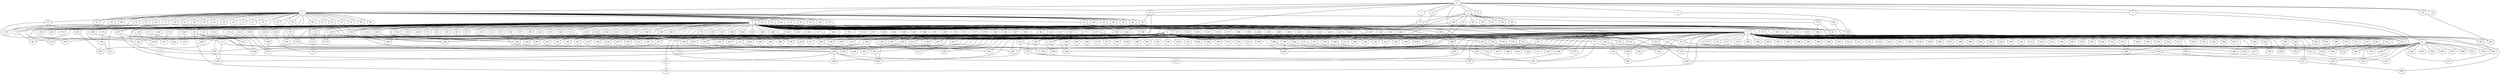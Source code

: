 
graph graphname {
    0 -- 1
0 -- 2
0 -- 3
0 -- 4
0 -- 5
0 -- 6
0 -- 7
0 -- 8
0 -- 9
0 -- 10
0 -- 11
0 -- 12
0 -- 13
0 -- 14
1 -- 15
1 -- 16
1 -- 17
1 -- 18
1 -- 19
1 -- 20
1 -- 21
1 -- 22
1 -- 23
1 -- 24
1 -- 25
1 -- 26
1 -- 27
1 -- 28
1 -- 29
1 -- 30
1 -- 31
1 -- 32
1 -- 33
1 -- 34
1 -- 35
1 -- 36
1 -- 37
1 -- 38
1 -- 39
1 -- 40
1 -- 41
1 -- 42
1 -- 43
1 -- 44
1 -- 45
1 -- 46
1 -- 47
1 -- 48
1 -- 49
1 -- 50
1 -- 51
1 -- 52
1 -- 53
1 -- 54
1 -- 55
1 -- 56
1 -- 57
1 -- 58
1 -- 59
1 -- 60
1 -- 61
1 -- 62
1 -- 73
2 -- 64
2 -- 66
2 -- 67
2 -- 68
2 -- 69
2 -- 70
2 -- 65
2 -- 71
2 -- 63
2 -- 192
3 -- 72
3 -- 73
3 -- 74
3 -- 75
3 -- 76
3 -- 77
3 -- 78
3 -- 79
3 -- 80
3 -- 81
3 -- 82
3 -- 83
3 -- 84
3 -- 85
3 -- 86
3 -- 87
3 -- 88
3 -- 89
3 -- 90
3 -- 91
3 -- 92
3 -- 93
3 -- 94
3 -- 95
3 -- 96
3 -- 97
3 -- 98
3 -- 99
3 -- 100
3 -- 101
3 -- 102
3 -- 103
3 -- 104
3 -- 105
3 -- 106
3 -- 107
3 -- 108
3 -- 109
3 -- 110
3 -- 111
3 -- 112
3 -- 113
3 -- 114
3 -- 115
3 -- 116
3 -- 117
3 -- 118
3 -- 119
3 -- 120
3 -- 121
3 -- 122
3 -- 123
3 -- 124
3 -- 125
3 -- 126
3 -- 127
3 -- 128
3 -- 129
3 -- 130
3 -- 131
3 -- 132
3 -- 133
3 -- 134
3 -- 135
3 -- 136
3 -- 137
3 -- 138
3 -- 139
3 -- 140
3 -- 141
3 -- 142
3 -- 143
3 -- 144
3 -- 145
3 -- 146
3 -- 147
3 -- 148
3 -- 149
3 -- 150
3 -- 151
3 -- 152
3 -- 153
3 -- 154
3 -- 155
3 -- 156
3 -- 157
3 -- 158
3 -- 159
3 -- 160
3 -- 161
3 -- 162
3 -- 163
3 -- 164
3 -- 165
3 -- 166
3 -- 167
3 -- 168
3 -- 169
3 -- 170
3 -- 171
3 -- 172
3 -- 173
3 -- 174
3 -- 175
3 -- 176
3 -- 177
3 -- 178
3 -- 179
3 -- 180
3 -- 181
3 -- 182
3 -- 183
3 -- 184
3 -- 185
3 -- 186
3 -- 187
3 -- 188
3 -- 189
3 -- 190
3 -- 191
3 -- 192
3 -- 193
3 -- 194
3 -- 195
3 -- 196
3 -- 197
3 -- 198
3 -- 199
3 -- 200
3 -- 201
3 -- 202
3 -- 203
3 -- 204
3 -- 205
3 -- 206
3 -- 207
3 -- 208
3 -- 209
3 -- 210
3 -- 211
3 -- 212
3 -- 213
3 -- 214
3 -- 215
3 -- 216
3 -- 217
3 -- 218
3 -- 219
3 -- 220
3 -- 221
3 -- 222
3 -- 223
3 -- 224
3 -- 225
3 -- 226
3 -- 236
4 -- 256
4 -- 258
4 -- 259
4 -- 260
4 -- 261
4 -- 262
4 -- 257
4 -- 264
4 -- 265
4 -- 266
4 -- 267
4 -- 268
4 -- 269
4 -- 270
4 -- 271
4 -- 272
4 -- 273
4 -- 274
4 -- 275
4 -- 276
4 -- 277
4 -- 278
4 -- 279
4 -- 280
4 -- 281
4 -- 282
4 -- 283
4 -- 284
4 -- 285
4 -- 286
4 -- 287
4 -- 288
4 -- 289
4 -- 290
4 -- 291
4 -- 263
4 -- 227
4 -- 228
4 -- 229
4 -- 230
4 -- 231
4 -- 232
4 -- 233
4 -- 234
4 -- 235
4 -- 236
4 -- 237
4 -- 238
4 -- 239
4 -- 240
4 -- 241
4 -- 242
4 -- 243
4 -- 244
4 -- 245
4 -- 246
4 -- 247
4 -- 248
4 -- 249
4 -- 250
4 -- 251
4 -- 252
4 -- 253
4 -- 254
4 -- 255
4 -- 391
5 -- 292
5 -- 293
5 -- 294
5 -- 295
5 -- 296
5 -- 297
5 -- 298
5 -- 299
5 -- 300
5 -- 301
5 -- 302
5 -- 303
5 -- 304
5 -- 305
5 -- 306
5 -- 307
5 -- 308
5 -- 309
5 -- 310
5 -- 311
5 -- 312
5 -- 313
5 -- 314
5 -- 315
5 -- 316
5 -- 317
5 -- 318
5 -- 319
5 -- 320
5 -- 321
5 -- 322
5 -- 323
5 -- 324
5 -- 325
5 -- 326
5 -- 327
5 -- 328
5 -- 329
5 -- 330
5 -- 331
5 -- 332
5 -- 333
5 -- 334
5 -- 335
5 -- 336
5 -- 337
5 -- 338
5 -- 339
5 -- 340
5 -- 341
5 -- 342
5 -- 343
5 -- 344
5 -- 345
5 -- 346
5 -- 347
5 -- 348
5 -- 349
5 -- 350
5 -- 351
5 -- 352
5 -- 353
5 -- 354
5 -- 355
5 -- 356
5 -- 357
5 -- 358
5 -- 359
5 -- 360
5 -- 361
5 -- 362
5 -- 363
5 -- 364
5 -- 365
5 -- 366
5 -- 367
5 -- 368
5 -- 369
5 -- 370
5 -- 371
5 -- 372
5 -- 373
5 -- 374
5 -- 375
5 -- 376
5 -- 377
5 -- 378
5 -- 379
5 -- 380
5 -- 381
5 -- 382
5 -- 383
5 -- 384
5 -- 385
5 -- 386
5 -- 387
5 -- 388
5 -- 389
5 -- 390
5 -- 391
5 -- 392
5 -- 393
5 -- 394
5 -- 395
5 -- 396
5 -- 397
5 -- 398
5 -- 399
5 -- 400
5 -- 401
5 -- 402
5 -- 403
5 -- 404
5 -- 405
5 -- 406
5 -- 407
5 -- 408
5 -- 409
5 -- 410
5 -- 411
5 -- 412
5 -- 413
5 -- 414
5 -- 415
5 -- 416
5 -- 417
5 -- 418
5 -- 419
5 -- 420
5 -- 421
5 -- 422
5 -- 423
5 -- 424
5 -- 425
5 -- 426
5 -- 427
5 -- 428
5 -- 429
5 -- 430
6 -- 448
6 -- 449
6 -- 431
6 -- 432
6 -- 433
6 -- 434
6 -- 435
6 -- 436
6 -- 437
6 -- 438
6 -- 439
6 -- 440
6 -- 441
6 -- 442
6 -- 443
6 -- 444
6 -- 445
6 -- 446
6 -- 447
6 -- 278
6 -- 103
7 -- 71
8 -- 405
10 -- 323
11 -- 190
12 -- 35
12 -- 287
13 -- 286
15 -- 403
15 -- 301
16 -- 322
16 -- 321
16 -- 77
17 -- 241
18 -- 120
19 -- 346
20 -- 158
20 -- 215
21 -- 397
22 -- 207
24 -- 378
25 -- 416
25 -- 401
26 -- 435
28 -- 381
29 -- 388
31 -- 416
34 -- 164
36 -- 154
36 -- 309
36 -- 408
38 -- 246
43 -- 244
43 -- 348
44 -- 213
45 -- 169
48 -- 59
50 -- 201
51 -- 235
53 -- 117
54 -- 173
56 -- 186
58 -- 255
62 -- 374
62 -- 153
63 -- 268
67 -- 274
67 -- 104
68 -- 93
68 -- 238
68 -- 164
70 -- 188
70 -- 80
71 -- 86
72 -- 436
72 -- 341
73 -- 89
75 -- 121
76 -- 158
76 -- 312
77 -- 250
77 -- 232
77 -- 111
78 -- 176
78 -- 191
79 -- 228
81 -- 292
83 -- 423
86 -- 258
86 -- 321
88 -- 94
90 -- 165
98 -- 108
98 -- 205
100 -- 246
102 -- 133
107 -- 365
107 -- 183
107 -- 154
108 -- 268
108 -- 234
109 -- 110
111 -- 383
111 -- 279
112 -- 351
114 -- 408
116 -- 356
116 -- 418
117 -- 358
118 -- 376
120 -- 196
120 -- 317
121 -- 319
121 -- 446
122 -- 184
123 -- 421
123 -- 289
124 -- 387
126 -- 338
126 -- 348
128 -- 283
129 -- 264
129 -- 175
130 -- 407
131 -- 172
132 -- 414
136 -- 194
136 -- 263
137 -- 154
137 -- 293
137 -- 214
137 -- 325
138 -- 243
138 -- 150
139 -- 271
141 -- 242
143 -- 299
145 -- 203
145 -- 421
147 -- 225
151 -- 305
152 -- 281
152 -- 313
153 -- 440
153 -- 259
155 -- 341
157 -- 261
158 -- 299
159 -- 262
161 -- 262
162 -- 312
162 -- 427
162 -- 189
164 -- 279
169 -- 441
172 -- 376
174 -- 185
176 -- 387
176 -- 334
178 -- 328
182 -- 346
183 -- 390
183 -- 306
184 -- 414
185 -- 211
185 -- 283
186 -- 351
192 -- 231
195 -- 369
196 -- 200
200 -- 289
200 -- 261
200 -- 425
200 -- 402
202 -- 385
207 -- 424
207 -- 403
214 -- 260
215 -- 267
215 -- 382
215 -- 247
217 -- 232
217 -- 246
220 -- 414
221 -- 348
225 -- 402
225 -- 294
226 -- 416
227 -- 368
232 -- 392
234 -- 433
239 -- 439
245 -- 328
250 -- 301
250 -- 303
251 -- 408
257 -- 363
258 -- 332
261 -- 309
266 -- 307
267 -- 277
270 -- 405
271 -- 411
271 -- 294
273 -- 449
274 -- 354
276 -- 326
282 -- 367
285 -- 414
285 -- 334
290 -- 404
292 -- 401
293 -- 340
293 -- 311
306 -- 347
307 -- 341
316 -- 390
317 -- 411
319 -- 327
319 -- 429
320 -- 339
322 -- 429
327 -- 400
331 -- 395
334 -- 402
342 -- 417
343 -- 390
345 -- 359
346 -- 347
357 -- 421
381 -- 411
384 -- 440
385 -- 394
387 -- 403
388 -- 420
394 -- 432
395 -- 435
404 -- 407
411 -- 437
423 -- 438

}
